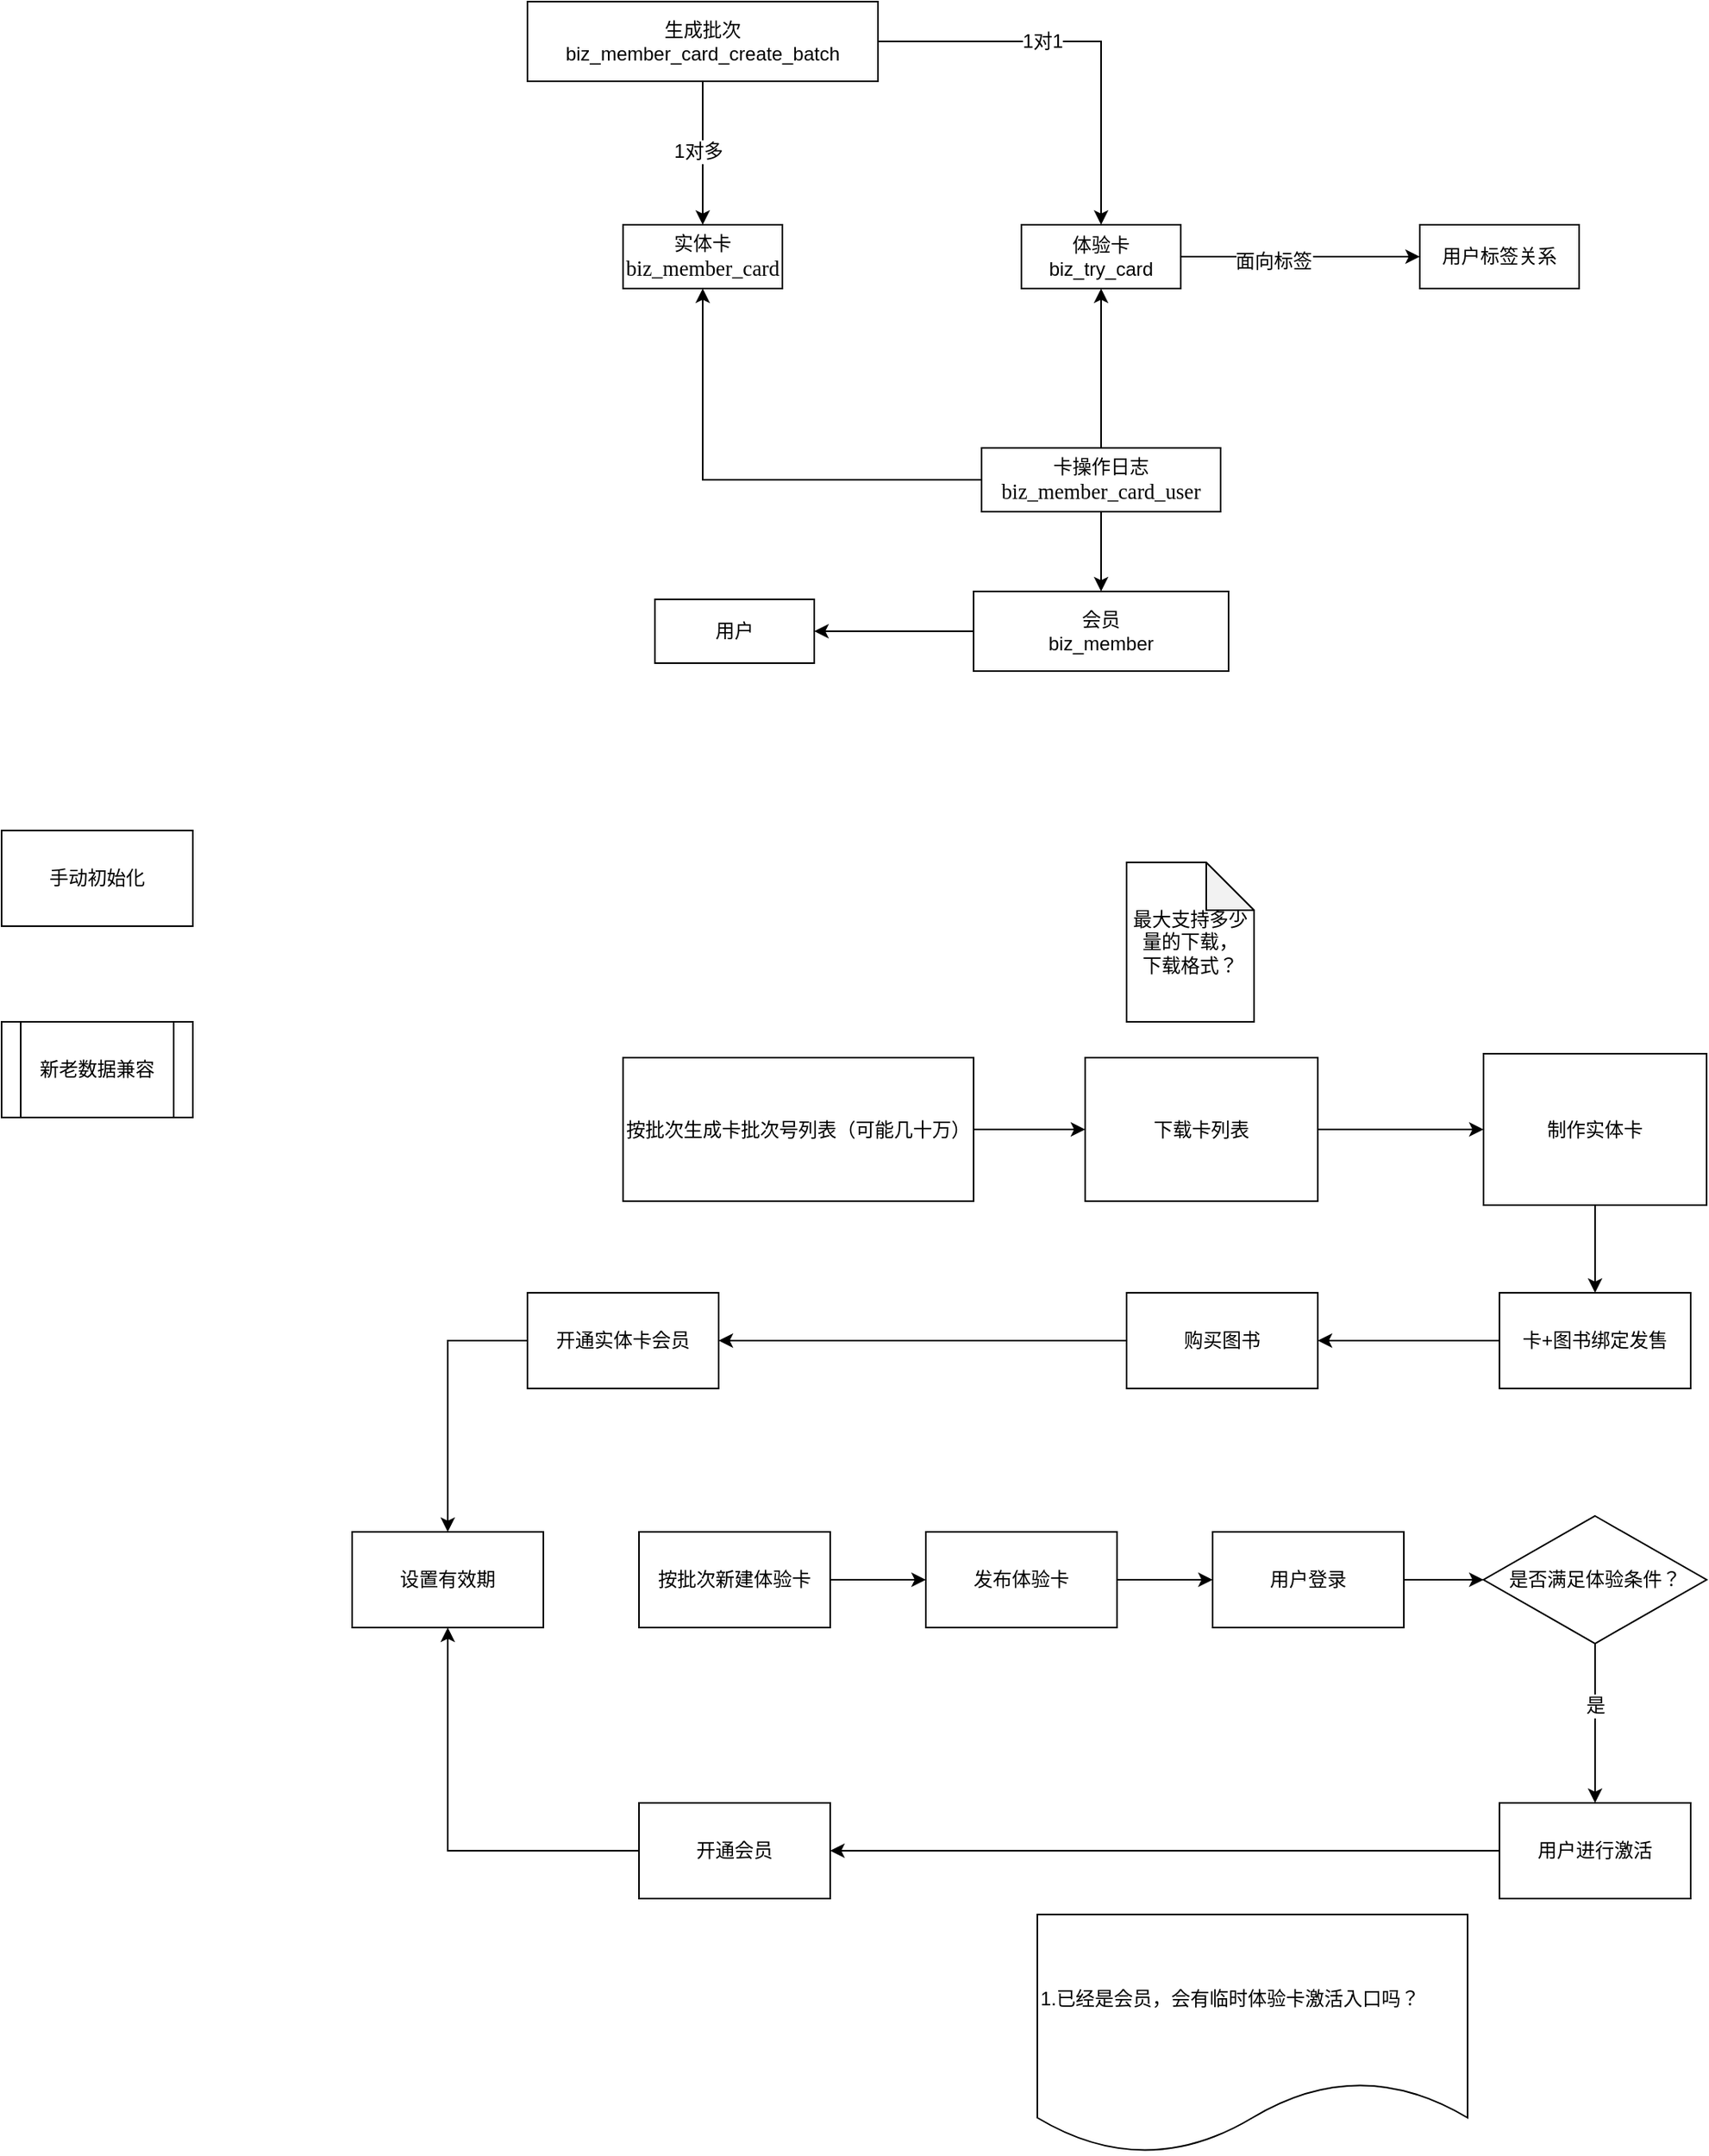 <mxfile version="12.9.6" type="github">
  <diagram id="tWC3bvyy1KuU-ibMh0-T" name="Page-1">
    <mxGraphModel dx="2232" dy="1914" grid="1" gridSize="10" guides="1" tooltips="1" connect="1" arrows="1" fold="1" page="1" pageScale="1" pageWidth="827" pageHeight="1169" math="0" shadow="0">
      <root>
        <mxCell id="0" />
        <mxCell id="1" parent="0" />
        <mxCell id="dDY-Ve7HSEmPciSK5-vR-13" style="edgeStyle=orthogonalEdgeStyle;rounded=0;orthogonalLoop=1;jettySize=auto;html=1;exitX=0;exitY=0.5;exitDx=0;exitDy=0;entryX=1;entryY=0.5;entryDx=0;entryDy=0;" parent="1" source="dDY-Ve7HSEmPciSK5-vR-5" target="dDY-Ve7HSEmPciSK5-vR-12" edge="1">
          <mxGeometry relative="1" as="geometry" />
        </mxCell>
        <mxCell id="dDY-Ve7HSEmPciSK5-vR-5" value="会员&lt;br&gt;biz_member" style="whiteSpace=wrap;html=1;align=center;" parent="1" vertex="1">
          <mxGeometry x="290" y="160" width="160" height="50" as="geometry" />
        </mxCell>
        <mxCell id="dDY-Ve7HSEmPciSK5-vR-6" value="实体卡&lt;br&gt;&lt;span style=&quot;font-family: &amp;#34;times new romain&amp;#34; , &amp;#34;times&amp;#34; , &amp;#34;geneva&amp;#34; ; font-size: 13.333px ; text-align: -webkit-left ; background-color: rgb(255 , 255 , 255)&quot;&gt;biz_member_card&lt;/span&gt;" style="whiteSpace=wrap;html=1;align=center;" parent="1" vertex="1">
          <mxGeometry x="70" y="-70" width="100" height="40" as="geometry" />
        </mxCell>
        <mxCell id="dDY-Ve7HSEmPciSK5-vR-21" style="edgeStyle=orthogonalEdgeStyle;rounded=0;orthogonalLoop=1;jettySize=auto;html=1;exitX=1;exitY=0.5;exitDx=0;exitDy=0;entryX=0;entryY=0.5;entryDx=0;entryDy=0;" parent="1" source="dDY-Ve7HSEmPciSK5-vR-7" target="dDY-Ve7HSEmPciSK5-vR-20" edge="1">
          <mxGeometry relative="1" as="geometry" />
        </mxCell>
        <mxCell id="dDY-Ve7HSEmPciSK5-vR-22" value="面向标签" style="text;html=1;align=center;verticalAlign=middle;resizable=0;points=[];labelBackgroundColor=#ffffff;" parent="dDY-Ve7HSEmPciSK5-vR-21" vertex="1" connectable="0">
          <mxGeometry x="-0.227" y="-3" relative="1" as="geometry">
            <mxPoint as="offset" />
          </mxGeometry>
        </mxCell>
        <mxCell id="dDY-Ve7HSEmPciSK5-vR-7" value="体验卡&lt;br&gt;biz_try_card" style="whiteSpace=wrap;html=1;align=center;" parent="1" vertex="1">
          <mxGeometry x="320" y="-70" width="100" height="40" as="geometry" />
        </mxCell>
        <mxCell id="dDY-Ve7HSEmPciSK5-vR-9" style="edgeStyle=orthogonalEdgeStyle;rounded=0;orthogonalLoop=1;jettySize=auto;html=1;exitX=0;exitY=0.5;exitDx=0;exitDy=0;" parent="1" source="dDY-Ve7HSEmPciSK5-vR-8" target="dDY-Ve7HSEmPciSK5-vR-6" edge="1">
          <mxGeometry relative="1" as="geometry" />
        </mxCell>
        <mxCell id="dDY-Ve7HSEmPciSK5-vR-11" style="edgeStyle=orthogonalEdgeStyle;rounded=0;orthogonalLoop=1;jettySize=auto;html=1;exitX=0.5;exitY=0;exitDx=0;exitDy=0;entryX=0.5;entryY=1;entryDx=0;entryDy=0;" parent="1" source="dDY-Ve7HSEmPciSK5-vR-8" target="dDY-Ve7HSEmPciSK5-vR-7" edge="1">
          <mxGeometry relative="1" as="geometry" />
        </mxCell>
        <mxCell id="dDY-Ve7HSEmPciSK5-vR-14" style="edgeStyle=orthogonalEdgeStyle;rounded=0;orthogonalLoop=1;jettySize=auto;html=1;exitX=0.5;exitY=1;exitDx=0;exitDy=0;" parent="1" source="dDY-Ve7HSEmPciSK5-vR-8" target="dDY-Ve7HSEmPciSK5-vR-5" edge="1">
          <mxGeometry relative="1" as="geometry" />
        </mxCell>
        <mxCell id="dDY-Ve7HSEmPciSK5-vR-8" value="卡操作日志&lt;br&gt;&lt;span style=&quot;font-family: &amp;#34;times new romain&amp;#34; , &amp;#34;times&amp;#34; , &amp;#34;geneva&amp;#34; ; font-size: 13.333px ; text-align: -webkit-left ; background-color: rgb(255 , 255 , 255)&quot;&gt;biz_member_card_user&lt;/span&gt;" style="whiteSpace=wrap;html=1;align=center;" parent="1" vertex="1">
          <mxGeometry x="295" y="70" width="150" height="40" as="geometry" />
        </mxCell>
        <mxCell id="dDY-Ve7HSEmPciSK5-vR-12" value="用户" style="whiteSpace=wrap;html=1;align=center;" parent="1" vertex="1">
          <mxGeometry x="90" y="165" width="100" height="40" as="geometry" />
        </mxCell>
        <mxCell id="dDY-Ve7HSEmPciSK5-vR-16" style="edgeStyle=orthogonalEdgeStyle;rounded=0;orthogonalLoop=1;jettySize=auto;html=1;exitX=0.5;exitY=1;exitDx=0;exitDy=0;" parent="1" source="dDY-Ve7HSEmPciSK5-vR-15" target="dDY-Ve7HSEmPciSK5-vR-6" edge="1">
          <mxGeometry relative="1" as="geometry" />
        </mxCell>
        <mxCell id="dDY-Ve7HSEmPciSK5-vR-19" value="1对多" style="text;html=1;align=center;verticalAlign=middle;resizable=0;points=[];labelBackgroundColor=#ffffff;" parent="dDY-Ve7HSEmPciSK5-vR-16" vertex="1" connectable="0">
          <mxGeometry x="0.24" y="-3" relative="1" as="geometry">
            <mxPoint y="-12" as="offset" />
          </mxGeometry>
        </mxCell>
        <mxCell id="dDY-Ve7HSEmPciSK5-vR-17" style="edgeStyle=orthogonalEdgeStyle;rounded=0;orthogonalLoop=1;jettySize=auto;html=1;exitX=1;exitY=0.5;exitDx=0;exitDy=0;entryX=0.5;entryY=0;entryDx=0;entryDy=0;" parent="1" source="dDY-Ve7HSEmPciSK5-vR-15" target="dDY-Ve7HSEmPciSK5-vR-7" edge="1">
          <mxGeometry relative="1" as="geometry" />
        </mxCell>
        <mxCell id="dDY-Ve7HSEmPciSK5-vR-18" value="1对1" style="text;html=1;align=center;verticalAlign=middle;resizable=0;points=[];labelBackgroundColor=#ffffff;" parent="dDY-Ve7HSEmPciSK5-vR-17" vertex="1" connectable="0">
          <mxGeometry x="-0.192" relative="1" as="geometry">
            <mxPoint as="offset" />
          </mxGeometry>
        </mxCell>
        <mxCell id="dDY-Ve7HSEmPciSK5-vR-15" value="生成批次&lt;br&gt;biz_member_card_create_batch" style="whiteSpace=wrap;html=1;align=center;" parent="1" vertex="1">
          <mxGeometry x="10" y="-210" width="220" height="50" as="geometry" />
        </mxCell>
        <mxCell id="dDY-Ve7HSEmPciSK5-vR-20" value="用户标签关系" style="whiteSpace=wrap;html=1;align=center;" parent="1" vertex="1">
          <mxGeometry x="570" y="-70" width="100" height="40" as="geometry" />
        </mxCell>
        <mxCell id="dDY-Ve7HSEmPciSK5-vR-25" style="edgeStyle=orthogonalEdgeStyle;rounded=0;orthogonalLoop=1;jettySize=auto;html=1;exitX=1;exitY=0.5;exitDx=0;exitDy=0;" parent="1" source="dDY-Ve7HSEmPciSK5-vR-23" target="dDY-Ve7HSEmPciSK5-vR-24" edge="1">
          <mxGeometry relative="1" as="geometry" />
        </mxCell>
        <mxCell id="dDY-Ve7HSEmPciSK5-vR-23" value="按批次生成卡批次号列表（可能几十万）" style="rounded=0;whiteSpace=wrap;html=1;fillColor=none;" parent="1" vertex="1">
          <mxGeometry x="70" y="452.5" width="220" height="90" as="geometry" />
        </mxCell>
        <mxCell id="dDY-Ve7HSEmPciSK5-vR-27" style="edgeStyle=orthogonalEdgeStyle;rounded=0;orthogonalLoop=1;jettySize=auto;html=1;exitX=1;exitY=0.5;exitDx=0;exitDy=0;entryX=0;entryY=0.5;entryDx=0;entryDy=0;" parent="1" source="dDY-Ve7HSEmPciSK5-vR-24" target="dDY-Ve7HSEmPciSK5-vR-26" edge="1">
          <mxGeometry relative="1" as="geometry" />
        </mxCell>
        <mxCell id="dDY-Ve7HSEmPciSK5-vR-24" value="下载卡列表" style="rounded=0;whiteSpace=wrap;html=1;fillColor=none;" parent="1" vertex="1">
          <mxGeometry x="360" y="452.5" width="146" height="90" as="geometry" />
        </mxCell>
        <mxCell id="dDY-Ve7HSEmPciSK5-vR-29" style="edgeStyle=orthogonalEdgeStyle;rounded=0;orthogonalLoop=1;jettySize=auto;html=1;exitX=0.5;exitY=1;exitDx=0;exitDy=0;entryX=0.5;entryY=0;entryDx=0;entryDy=0;" parent="1" source="dDY-Ve7HSEmPciSK5-vR-26" target="dDY-Ve7HSEmPciSK5-vR-28" edge="1">
          <mxGeometry relative="1" as="geometry" />
        </mxCell>
        <mxCell id="dDY-Ve7HSEmPciSK5-vR-26" value="制作实体卡" style="rounded=0;whiteSpace=wrap;html=1;" parent="1" vertex="1">
          <mxGeometry x="610" y="450" width="140" height="95" as="geometry" />
        </mxCell>
        <mxCell id="dDY-Ve7HSEmPciSK5-vR-31" style="edgeStyle=orthogonalEdgeStyle;rounded=0;orthogonalLoop=1;jettySize=auto;html=1;exitX=0;exitY=0.5;exitDx=0;exitDy=0;entryX=1;entryY=0.5;entryDx=0;entryDy=0;" parent="1" source="dDY-Ve7HSEmPciSK5-vR-28" target="dDY-Ve7HSEmPciSK5-vR-30" edge="1">
          <mxGeometry relative="1" as="geometry" />
        </mxCell>
        <mxCell id="dDY-Ve7HSEmPciSK5-vR-28" value="卡+图书绑定发售" style="rounded=0;whiteSpace=wrap;html=1;" parent="1" vertex="1">
          <mxGeometry x="620" y="600" width="120" height="60" as="geometry" />
        </mxCell>
        <mxCell id="dDY-Ve7HSEmPciSK5-vR-33" style="edgeStyle=orthogonalEdgeStyle;rounded=0;orthogonalLoop=1;jettySize=auto;html=1;exitX=0;exitY=0.5;exitDx=0;exitDy=0;entryX=1;entryY=0.5;entryDx=0;entryDy=0;" parent="1" source="dDY-Ve7HSEmPciSK5-vR-30" target="dDY-Ve7HSEmPciSK5-vR-32" edge="1">
          <mxGeometry relative="1" as="geometry" />
        </mxCell>
        <mxCell id="dDY-Ve7HSEmPciSK5-vR-30" value="购买图书" style="rounded=0;whiteSpace=wrap;html=1;" parent="1" vertex="1">
          <mxGeometry x="386" y="600" width="120" height="60" as="geometry" />
        </mxCell>
        <mxCell id="dDY-Ve7HSEmPciSK5-vR-53" style="edgeStyle=orthogonalEdgeStyle;rounded=0;orthogonalLoop=1;jettySize=auto;html=1;exitX=0;exitY=0.5;exitDx=0;exitDy=0;" parent="1" source="dDY-Ve7HSEmPciSK5-vR-32" target="dDY-Ve7HSEmPciSK5-vR-51" edge="1">
          <mxGeometry relative="1" as="geometry" />
        </mxCell>
        <mxCell id="dDY-Ve7HSEmPciSK5-vR-32" value="开通实体卡会员" style="rounded=0;whiteSpace=wrap;html=1;fillColor=none;" parent="1" vertex="1">
          <mxGeometry x="10" y="600" width="120" height="60" as="geometry" />
        </mxCell>
        <mxCell id="dDY-Ve7HSEmPciSK5-vR-36" style="edgeStyle=orthogonalEdgeStyle;rounded=0;orthogonalLoop=1;jettySize=auto;html=1;exitX=1;exitY=0.5;exitDx=0;exitDy=0;entryX=0;entryY=0.5;entryDx=0;entryDy=0;" parent="1" source="dDY-Ve7HSEmPciSK5-vR-34" target="dDY-Ve7HSEmPciSK5-vR-35" edge="1">
          <mxGeometry relative="1" as="geometry" />
        </mxCell>
        <mxCell id="dDY-Ve7HSEmPciSK5-vR-34" value="&lt;span style=&quot;white-space: normal&quot;&gt;按批次新建体验卡&lt;/span&gt;" style="rounded=0;whiteSpace=wrap;html=1;fillColor=none;" parent="1" vertex="1">
          <mxGeometry x="80" y="750" width="120" height="60" as="geometry" />
        </mxCell>
        <mxCell id="dDY-Ve7HSEmPciSK5-vR-38" style="edgeStyle=orthogonalEdgeStyle;rounded=0;orthogonalLoop=1;jettySize=auto;html=1;exitX=1;exitY=0.5;exitDx=0;exitDy=0;entryX=0;entryY=0.5;entryDx=0;entryDy=0;" parent="1" source="dDY-Ve7HSEmPciSK5-vR-35" target="dDY-Ve7HSEmPciSK5-vR-41" edge="1">
          <mxGeometry relative="1" as="geometry">
            <mxPoint x="440" y="780" as="targetPoint" />
          </mxGeometry>
        </mxCell>
        <mxCell id="dDY-Ve7HSEmPciSK5-vR-35" value="发布体验卡" style="rounded=0;whiteSpace=wrap;html=1;fillColor=none;" parent="1" vertex="1">
          <mxGeometry x="260" y="750" width="120" height="60" as="geometry" />
        </mxCell>
        <mxCell id="dDY-Ve7HSEmPciSK5-vR-45" style="edgeStyle=orthogonalEdgeStyle;rounded=0;orthogonalLoop=1;jettySize=auto;html=1;exitX=0.5;exitY=1;exitDx=0;exitDy=0;" parent="1" source="dDY-Ve7HSEmPciSK5-vR-40" target="dDY-Ve7HSEmPciSK5-vR-44" edge="1">
          <mxGeometry relative="1" as="geometry" />
        </mxCell>
        <mxCell id="dDY-Ve7HSEmPciSK5-vR-46" value="是" style="text;html=1;align=center;verticalAlign=middle;resizable=0;points=[];labelBackgroundColor=#ffffff;" parent="dDY-Ve7HSEmPciSK5-vR-45" vertex="1" connectable="0">
          <mxGeometry x="-0.217" relative="1" as="geometry">
            <mxPoint as="offset" />
          </mxGeometry>
        </mxCell>
        <mxCell id="dDY-Ve7HSEmPciSK5-vR-40" value="是否满足体验条件？" style="rhombus;whiteSpace=wrap;html=1;fillColor=none;" parent="1" vertex="1">
          <mxGeometry x="610" y="740" width="140" height="80" as="geometry" />
        </mxCell>
        <mxCell id="dDY-Ve7HSEmPciSK5-vR-43" style="edgeStyle=orthogonalEdgeStyle;rounded=0;orthogonalLoop=1;jettySize=auto;html=1;exitX=1;exitY=0.5;exitDx=0;exitDy=0;" parent="1" source="dDY-Ve7HSEmPciSK5-vR-41" target="dDY-Ve7HSEmPciSK5-vR-40" edge="1">
          <mxGeometry relative="1" as="geometry" />
        </mxCell>
        <mxCell id="dDY-Ve7HSEmPciSK5-vR-41" value="用户登录" style="rounded=0;whiteSpace=wrap;html=1;fillColor=none;" parent="1" vertex="1">
          <mxGeometry x="440" y="750" width="120" height="60" as="geometry" />
        </mxCell>
        <mxCell id="dDY-Ve7HSEmPciSK5-vR-48" style="edgeStyle=orthogonalEdgeStyle;rounded=0;orthogonalLoop=1;jettySize=auto;html=1;exitX=0;exitY=0.5;exitDx=0;exitDy=0;entryX=1;entryY=0.5;entryDx=0;entryDy=0;" parent="1" source="dDY-Ve7HSEmPciSK5-vR-44" target="dDY-Ve7HSEmPciSK5-vR-47" edge="1">
          <mxGeometry relative="1" as="geometry" />
        </mxCell>
        <mxCell id="dDY-Ve7HSEmPciSK5-vR-44" value="用户进行激活" style="rounded=0;whiteSpace=wrap;html=1;fillColor=none;" parent="1" vertex="1">
          <mxGeometry x="620" y="920" width="120" height="60" as="geometry" />
        </mxCell>
        <mxCell id="dDY-Ve7HSEmPciSK5-vR-52" style="edgeStyle=orthogonalEdgeStyle;rounded=0;orthogonalLoop=1;jettySize=auto;html=1;exitX=0;exitY=0.5;exitDx=0;exitDy=0;entryX=0.5;entryY=1;entryDx=0;entryDy=0;" parent="1" source="dDY-Ve7HSEmPciSK5-vR-47" target="dDY-Ve7HSEmPciSK5-vR-51" edge="1">
          <mxGeometry relative="1" as="geometry" />
        </mxCell>
        <mxCell id="dDY-Ve7HSEmPciSK5-vR-47" value="开通会员" style="rounded=0;whiteSpace=wrap;html=1;fillColor=none;" parent="1" vertex="1">
          <mxGeometry x="80" y="920" width="120" height="60" as="geometry" />
        </mxCell>
        <mxCell id="dDY-Ve7HSEmPciSK5-vR-50" value="1.已经是会员，会有临时体验卡激活入口吗？" style="shape=document;whiteSpace=wrap;html=1;boundedLbl=1;fillColor=none;align=left;" parent="1" vertex="1">
          <mxGeometry x="330" y="990" width="270" height="150" as="geometry" />
        </mxCell>
        <mxCell id="dDY-Ve7HSEmPciSK5-vR-51" value="设置有效期" style="rounded=0;whiteSpace=wrap;html=1;fillColor=none;" parent="1" vertex="1">
          <mxGeometry x="-100" y="750" width="120" height="60" as="geometry" />
        </mxCell>
        <mxCell id="dDY-Ve7HSEmPciSK5-vR-55" value="&lt;span style=&quot;white-space: normal&quot;&gt;新老数据兼容&lt;/span&gt;" style="shape=process;whiteSpace=wrap;html=1;backgroundOutline=1;fillColor=none;" parent="1" vertex="1">
          <mxGeometry x="-320" y="430" width="120" height="60" as="geometry" />
        </mxCell>
        <mxCell id="8YOhdukvSVlwSYxpGZCw-1" value="手动初始化" style="rounded=0;whiteSpace=wrap;html=1;" vertex="1" parent="1">
          <mxGeometry x="-320" y="310" width="120" height="60" as="geometry" />
        </mxCell>
        <mxCell id="8YOhdukvSVlwSYxpGZCw-2" value="最大支持多少量的下载，&lt;br&gt;下载格式？" style="shape=note;whiteSpace=wrap;html=1;backgroundOutline=1;darkOpacity=0.05;" vertex="1" parent="1">
          <mxGeometry x="386" y="330" width="80" height="100" as="geometry" />
        </mxCell>
      </root>
    </mxGraphModel>
  </diagram>
</mxfile>
